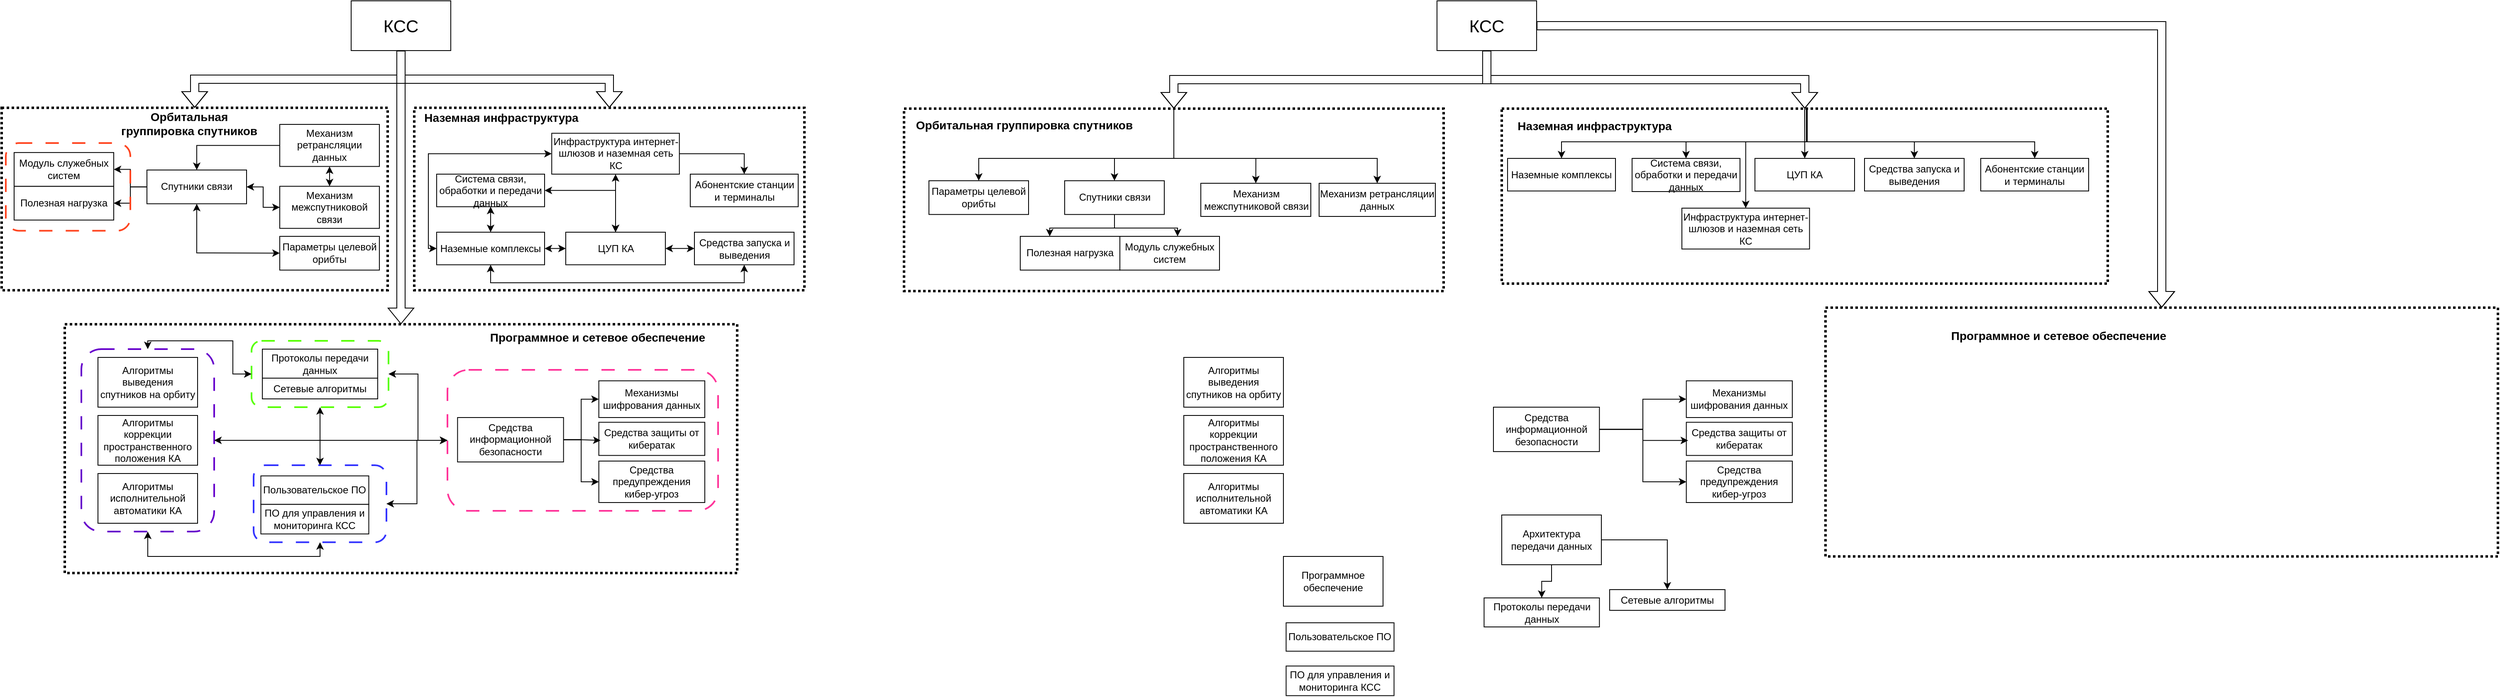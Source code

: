 <mxfile version="24.7.14">
  <diagram name="Страница — 1" id="jk7Gp_ShFf1EGiZC76RD">
    <mxGraphModel dx="2514" dy="889" grid="1" gridSize="10" guides="1" tooltips="1" connect="1" arrows="1" fold="1" page="1" pageScale="1" pageWidth="827" pageHeight="1169" math="0" shadow="0">
      <root>
        <mxCell id="0" />
        <mxCell id="1" parent="0" />
        <mxCell id="Gya7H7WJJC5GkP-YN24k-32" value="" style="group;strokeWidth=4;" parent="1" vertex="1" connectable="0">
          <mxGeometry x="430" y="209" width="470" height="220" as="geometry" />
        </mxCell>
        <mxCell id="Gya7H7WJJC5GkP-YN24k-15" value="" style="rounded=0;whiteSpace=wrap;html=1;fillColor=none;dashed=1;dashPattern=1 1;strokeWidth=3;" parent="Gya7H7WJJC5GkP-YN24k-32" vertex="1">
          <mxGeometry width="470" height="220" as="geometry" />
        </mxCell>
        <mxCell id="Gya7H7WJJC5GkP-YN24k-16" value="&lt;b&gt;&lt;font style=&quot;font-size: 14px;&quot;&gt;Наземная инфраструктура&lt;/font&gt;&lt;/b&gt;" style="rounded=0;whiteSpace=wrap;html=1;fillColor=none;strokeColor=none;" parent="Gya7H7WJJC5GkP-YN24k-32" vertex="1">
          <mxGeometry x="10" width="190" height="23.57" as="geometry" />
        </mxCell>
        <mxCell id="Gya7H7WJJC5GkP-YN24k-17" value="ЦУП КА" style="rounded=0;whiteSpace=wrap;html=1;" parent="Gya7H7WJJC5GkP-YN24k-32" vertex="1">
          <mxGeometry x="182.5" y="150.001" width="120" height="39.286" as="geometry" />
        </mxCell>
        <mxCell id="Gya7H7WJJC5GkP-YN24k-18" value="Наземные комплексы" style="rounded=0;whiteSpace=wrap;html=1;" parent="Gya7H7WJJC5GkP-YN24k-32" vertex="1">
          <mxGeometry x="27" y="150" width="130" height="39.29" as="geometry" />
        </mxCell>
        <mxCell id="Gya7H7WJJC5GkP-YN24k-149" style="edgeStyle=orthogonalEdgeStyle;rounded=0;orthogonalLoop=1;jettySize=auto;html=1;exitX=1;exitY=0.5;exitDx=0;exitDy=0;entryX=0.5;entryY=0;entryDx=0;entryDy=0;" parent="Gya7H7WJJC5GkP-YN24k-32" source="Gya7H7WJJC5GkP-YN24k-19" target="Gya7H7WJJC5GkP-YN24k-23" edge="1">
          <mxGeometry relative="1" as="geometry" />
        </mxCell>
        <mxCell id="Gya7H7WJJC5GkP-YN24k-19" value="Инфраструктура интернет-шлюзов и наземная сеть КС" style="rounded=0;whiteSpace=wrap;html=1;" parent="Gya7H7WJJC5GkP-YN24k-32" vertex="1">
          <mxGeometry x="165.63" y="30.71" width="153.75" height="49.29" as="geometry" />
        </mxCell>
        <mxCell id="Gya7H7WJJC5GkP-YN24k-23" value="Абонентские станции и терминалы" style="rounded=0;whiteSpace=wrap;html=1;" parent="Gya7H7WJJC5GkP-YN24k-32" vertex="1">
          <mxGeometry x="332.5" y="79.999" width="130" height="39.286" as="geometry" />
        </mxCell>
        <mxCell id="Gya7H7WJJC5GkP-YN24k-46" value="Средства запуска и выведения" style="rounded=0;whiteSpace=wrap;html=1;" parent="Gya7H7WJJC5GkP-YN24k-32" vertex="1">
          <mxGeometry x="337.5" y="150.001" width="120" height="39.286" as="geometry" />
        </mxCell>
        <mxCell id="Gya7H7WJJC5GkP-YN24k-71" value="" style="endArrow=classic;startArrow=classic;html=1;rounded=0;entryX=0.5;entryY=0;entryDx=0;entryDy=0;exitX=0.5;exitY=1;exitDx=0;exitDy=0;" parent="Gya7H7WJJC5GkP-YN24k-32" source="Gya7H7WJJC5GkP-YN24k-19" target="Gya7H7WJJC5GkP-YN24k-17" edge="1">
          <mxGeometry width="50" height="50" relative="1" as="geometry">
            <mxPoint x="-280" y="335" as="sourcePoint" />
            <mxPoint x="-230" y="285" as="targetPoint" />
          </mxGeometry>
        </mxCell>
        <mxCell id="Gya7H7WJJC5GkP-YN24k-72" value="" style="endArrow=classic;startArrow=classic;html=1;rounded=0;entryX=1;entryY=0.5;entryDx=0;entryDy=0;exitX=0;exitY=0.5;exitDx=0;exitDy=0;" parent="Gya7H7WJJC5GkP-YN24k-32" source="Gya7H7WJJC5GkP-YN24k-17" target="Gya7H7WJJC5GkP-YN24k-18" edge="1">
          <mxGeometry width="50" height="50" relative="1" as="geometry">
            <mxPoint x="150" y="185" as="sourcePoint" />
            <mxPoint x="200" y="135" as="targetPoint" />
          </mxGeometry>
        </mxCell>
        <mxCell id="Gya7H7WJJC5GkP-YN24k-73" value="" style="endArrow=classic;startArrow=classic;html=1;rounded=0;entryX=0;entryY=0.5;entryDx=0;entryDy=0;exitX=1;exitY=0.5;exitDx=0;exitDy=0;" parent="Gya7H7WJJC5GkP-YN24k-32" source="Gya7H7WJJC5GkP-YN24k-17" target="Gya7H7WJJC5GkP-YN24k-46" edge="1">
          <mxGeometry width="50" height="50" relative="1" as="geometry">
            <mxPoint x="280" y="175" as="sourcePoint" />
            <mxPoint x="330" y="125" as="targetPoint" />
          </mxGeometry>
        </mxCell>
        <mxCell id="Gya7H7WJJC5GkP-YN24k-135" value="Система связи, обработки и передачи данных" style="rounded=0;whiteSpace=wrap;html=1;" parent="Gya7H7WJJC5GkP-YN24k-32" vertex="1">
          <mxGeometry x="27" y="80" width="130" height="39.28" as="geometry" />
        </mxCell>
        <mxCell id="Gya7H7WJJC5GkP-YN24k-137" value="" style="endArrow=classic;startArrow=classic;html=1;rounded=0;exitX=1;exitY=0.5;exitDx=0;exitDy=0;entryX=0.5;entryY=0;entryDx=0;entryDy=0;edgeStyle=orthogonalEdgeStyle;" parent="Gya7H7WJJC5GkP-YN24k-32" source="Gya7H7WJJC5GkP-YN24k-135" target="Gya7H7WJJC5GkP-YN24k-17" edge="1">
          <mxGeometry width="50" height="50" relative="1" as="geometry">
            <mxPoint x="190" y="135" as="sourcePoint" />
            <mxPoint x="240" y="85" as="targetPoint" />
          </mxGeometry>
        </mxCell>
        <mxCell id="Gya7H7WJJC5GkP-YN24k-138" value="" style="endArrow=classic;startArrow=classic;html=1;rounded=0;entryX=0.5;entryY=1;entryDx=0;entryDy=0;exitX=0.5;exitY=0;exitDx=0;exitDy=0;" parent="Gya7H7WJJC5GkP-YN24k-32" source="Gya7H7WJJC5GkP-YN24k-18" target="Gya7H7WJJC5GkP-YN24k-135" edge="1">
          <mxGeometry width="50" height="50" relative="1" as="geometry">
            <mxPoint x="60" y="165" as="sourcePoint" />
            <mxPoint x="110" y="115" as="targetPoint" />
          </mxGeometry>
        </mxCell>
        <mxCell id="bvQPDH8N0JkaW80LearX-1" value="" style="endArrow=classic;startArrow=classic;html=1;rounded=0;entryX=0;entryY=0.5;entryDx=0;entryDy=0;exitX=0;exitY=0.5;exitDx=0;exitDy=0;edgeStyle=orthogonalEdgeStyle;" parent="Gya7H7WJJC5GkP-YN24k-32" source="Gya7H7WJJC5GkP-YN24k-18" target="Gya7H7WJJC5GkP-YN24k-19" edge="1">
          <mxGeometry width="50" height="50" relative="1" as="geometry">
            <mxPoint x="120" y="101" as="sourcePoint" />
            <mxPoint x="170" y="51" as="targetPoint" />
          </mxGeometry>
        </mxCell>
        <mxCell id="bvQPDH8N0JkaW80LearX-2" value="" style="endArrow=classic;startArrow=classic;html=1;rounded=0;entryX=0.5;entryY=1;entryDx=0;entryDy=0;exitX=0.5;exitY=1;exitDx=0;exitDy=0;edgeStyle=orthogonalEdgeStyle;" parent="Gya7H7WJJC5GkP-YN24k-32" source="Gya7H7WJJC5GkP-YN24k-18" target="Gya7H7WJJC5GkP-YN24k-46" edge="1">
          <mxGeometry width="50" height="50" relative="1" as="geometry">
            <mxPoint x="260" y="191" as="sourcePoint" />
            <mxPoint x="310" y="141" as="targetPoint" />
            <Array as="points">
              <mxPoint x="92" y="211" />
              <mxPoint x="398" y="211" />
            </Array>
          </mxGeometry>
        </mxCell>
        <mxCell id="Gya7H7WJJC5GkP-YN24k-130" value="" style="group" parent="1" vertex="1" connectable="0">
          <mxGeometry x="9" y="470" width="810" height="300" as="geometry" />
        </mxCell>
        <mxCell id="Gya7H7WJJC5GkP-YN24k-67" value="" style="group" parent="Gya7H7WJJC5GkP-YN24k-130" vertex="1" connectable="0">
          <mxGeometry width="810" height="300" as="geometry" />
        </mxCell>
        <mxCell id="Gya7H7WJJC5GkP-YN24k-34" value="" style="rounded=0;whiteSpace=wrap;html=1;fillColor=none;dashed=1;dashPattern=1 1;strokeWidth=3;" parent="Gya7H7WJJC5GkP-YN24k-67" vertex="1">
          <mxGeometry width="810" height="300" as="geometry" />
        </mxCell>
        <mxCell id="Gya7H7WJJC5GkP-YN24k-35" value="&lt;b&gt;&lt;font style=&quot;font-size: 14px;&quot;&gt;Программное и сетевое обеспечение&lt;/font&gt;&lt;/b&gt;" style="rounded=0;whiteSpace=wrap;html=1;fillColor=none;strokeColor=none;" parent="Gya7H7WJJC5GkP-YN24k-67" vertex="1">
          <mxGeometry x="511.002" y="0.004" width="261.588" height="32.143" as="geometry" />
        </mxCell>
        <mxCell id="Gya7H7WJJC5GkP-YN24k-80" value="" style="group" parent="Gya7H7WJJC5GkP-YN24k-130" vertex="1" connectable="0">
          <mxGeometry x="20" y="30" width="160" height="220" as="geometry" />
        </mxCell>
        <mxCell id="Gya7H7WJJC5GkP-YN24k-78" value="" style="rounded=1;whiteSpace=wrap;html=1;fillColor=none;strokeColor=#6600CC;strokeWidth=2;dashed=1;dashPattern=8 8;" parent="Gya7H7WJJC5GkP-YN24k-80" vertex="1">
          <mxGeometry width="160" height="220" as="geometry" />
        </mxCell>
        <mxCell id="Gya7H7WJJC5GkP-YN24k-76" value="Алгоритмы выведения спутников на орбиту" style="rounded=0;whiteSpace=wrap;html=1;" parent="Gya7H7WJJC5GkP-YN24k-80" vertex="1">
          <mxGeometry x="20" y="10" width="120" height="60" as="geometry" />
        </mxCell>
        <mxCell id="Gya7H7WJJC5GkP-YN24k-77" value="Алгоритмы коррекции пространственного положения КА" style="rounded=0;whiteSpace=wrap;html=1;" parent="Gya7H7WJJC5GkP-YN24k-80" vertex="1">
          <mxGeometry x="20" y="80" width="120" height="60" as="geometry" />
        </mxCell>
        <mxCell id="Gya7H7WJJC5GkP-YN24k-79" value="Алгоритмы исполнительной автоматики КА" style="rounded=0;whiteSpace=wrap;html=1;" parent="Gya7H7WJJC5GkP-YN24k-80" vertex="1">
          <mxGeometry x="20" y="150" width="120" height="60" as="geometry" />
        </mxCell>
        <mxCell id="Gya7H7WJJC5GkP-YN24k-57" value="" style="group" parent="Gya7H7WJJC5GkP-YN24k-130" vertex="1" connectable="0">
          <mxGeometry x="225" y="170" width="162.5" height="92.86" as="geometry" />
        </mxCell>
        <mxCell id="Gya7H7WJJC5GkP-YN24k-54" value="" style="rounded=1;whiteSpace=wrap;html=1;dashed=1;strokeColor=#3333FF;fillColor=none;dashPattern=8 8;strokeWidth=2;" parent="Gya7H7WJJC5GkP-YN24k-57" vertex="1">
          <mxGeometry x="2.5" width="160" height="92.86" as="geometry" />
        </mxCell>
        <mxCell id="Gya7H7WJJC5GkP-YN24k-40" value="ПО для управления и мониторинга КСС" style="rounded=0;whiteSpace=wrap;html=1;" parent="Gya7H7WJJC5GkP-YN24k-57" vertex="1">
          <mxGeometry x="11.25" y="47.15" width="130" height="35.71" as="geometry" />
        </mxCell>
        <mxCell id="Gya7H7WJJC5GkP-YN24k-39" value="Пользовательское ПО" style="rounded=0;whiteSpace=wrap;html=1;" parent="Gya7H7WJJC5GkP-YN24k-57" vertex="1">
          <mxGeometry x="11.25" y="12.86" width="130" height="34.28" as="geometry" />
        </mxCell>
        <mxCell id="Gya7H7WJJC5GkP-YN24k-66" value="" style="endArrow=classic;startArrow=classic;html=1;rounded=0;exitX=0.5;exitY=0;exitDx=0;exitDy=0;entryX=0.5;entryY=1;entryDx=0;entryDy=0;" parent="Gya7H7WJJC5GkP-YN24k-130" source="Gya7H7WJJC5GkP-YN24k-54" target="Gya7H7WJJC5GkP-YN24k-52" edge="1">
          <mxGeometry width="50" height="50" relative="1" as="geometry">
            <mxPoint x="500" y="110" as="sourcePoint" />
            <mxPoint x="320" y="120" as="targetPoint" />
          </mxGeometry>
        </mxCell>
        <mxCell id="Gya7H7WJJC5GkP-YN24k-124" style="edgeStyle=orthogonalEdgeStyle;rounded=0;orthogonalLoop=1;jettySize=auto;html=1;entryX=0;entryY=0.5;entryDx=0;entryDy=0;startArrow=classic;startFill=1;" parent="Gya7H7WJJC5GkP-YN24k-130" source="Gya7H7WJJC5GkP-YN24k-52" target="Gya7H7WJJC5GkP-YN24k-63" edge="1">
          <mxGeometry relative="1" as="geometry" />
        </mxCell>
        <mxCell id="Gya7H7WJJC5GkP-YN24k-52" value="" style="rounded=1;whiteSpace=wrap;html=1;fillColor=none;strokeColor=#58FF05;strokeWidth=2;dashed=1;dashPattern=8 8;" parent="Gya7H7WJJC5GkP-YN24k-130" vertex="1">
          <mxGeometry x="225" y="20" width="165" height="80" as="geometry" />
        </mxCell>
        <mxCell id="Gya7H7WJJC5GkP-YN24k-36" value="Протоколы передачи данных" style="rounded=0;whiteSpace=wrap;html=1;" parent="Gya7H7WJJC5GkP-YN24k-130" vertex="1">
          <mxGeometry x="238.026" y="30" width="138.947" height="35" as="geometry" />
        </mxCell>
        <mxCell id="Gya7H7WJJC5GkP-YN24k-37" value="Сетевые алгоритмы" style="rounded=0;whiteSpace=wrap;html=1;" parent="Gya7H7WJJC5GkP-YN24k-130" vertex="1">
          <mxGeometry x="238.026" y="65" width="138.947" height="25" as="geometry" />
        </mxCell>
        <mxCell id="Gya7H7WJJC5GkP-YN24k-122" value="" style="group" parent="Gya7H7WJJC5GkP-YN24k-130" vertex="1" connectable="0">
          <mxGeometry x="461" y="55" width="326" height="170" as="geometry" />
        </mxCell>
        <mxCell id="Gya7H7WJJC5GkP-YN24k-63" value="" style="rounded=1;whiteSpace=wrap;html=1;gradientColor=none;fillColor=none;strokeWidth=2;dashed=1;strokeColor=#FF3399;dashPattern=8 8;" parent="Gya7H7WJJC5GkP-YN24k-122" vertex="1">
          <mxGeometry width="326" height="170" as="geometry" />
        </mxCell>
        <mxCell id="Gya7H7WJJC5GkP-YN24k-41" value="Механизмы шифрования данных" style="whiteSpace=wrap;html=1;rounded=0;" parent="Gya7H7WJJC5GkP-YN24k-122" vertex="1">
          <mxGeometry x="182.342" y="13.22" width="127.66" height="44.28" as="geometry" />
        </mxCell>
        <mxCell id="Gya7H7WJJC5GkP-YN24k-44" value="Средства защиты от кибератак" style="whiteSpace=wrap;html=1;rounded=0;container=0;" parent="Gya7H7WJJC5GkP-YN24k-122" vertex="1">
          <mxGeometry x="182.342" y="63.22" width="127.66" height="40" as="geometry" />
        </mxCell>
        <mxCell id="Gya7H7WJJC5GkP-YN24k-120" style="edgeStyle=orthogonalEdgeStyle;rounded=0;orthogonalLoop=1;jettySize=auto;html=1;entryX=0;entryY=0.5;entryDx=0;entryDy=0;" parent="Gya7H7WJJC5GkP-YN24k-122" source="Gya7H7WJJC5GkP-YN24k-38" target="Gya7H7WJJC5GkP-YN24k-116" edge="1">
          <mxGeometry relative="1" as="geometry" />
        </mxCell>
        <mxCell id="Gya7H7WJJC5GkP-YN24k-121" style="edgeStyle=orthogonalEdgeStyle;rounded=0;orthogonalLoop=1;jettySize=auto;html=1;entryX=0;entryY=0.5;entryDx=0;entryDy=0;" parent="Gya7H7WJJC5GkP-YN24k-122" source="Gya7H7WJJC5GkP-YN24k-38" target="Gya7H7WJJC5GkP-YN24k-41" edge="1">
          <mxGeometry relative="1" as="geometry" />
        </mxCell>
        <mxCell id="Gya7H7WJJC5GkP-YN24k-38" value="Средства информационной безопасности" style="rounded=0;whiteSpace=wrap;html=1;" parent="Gya7H7WJJC5GkP-YN24k-122" vertex="1">
          <mxGeometry x="12.169" y="57.497" width="127.66" height="53.571" as="geometry" />
        </mxCell>
        <mxCell id="Gya7H7WJJC5GkP-YN24k-116" value="Средства предупреждения кибер-угроз" style="whiteSpace=wrap;html=1;rounded=0;" parent="Gya7H7WJJC5GkP-YN24k-122" vertex="1">
          <mxGeometry x="182.342" y="110" width="127.66" height="50" as="geometry" />
        </mxCell>
        <mxCell id="Gya7H7WJJC5GkP-YN24k-119" style="edgeStyle=orthogonalEdgeStyle;rounded=0;orthogonalLoop=1;jettySize=auto;html=1;entryX=0.017;entryY=0.548;entryDx=0;entryDy=0;entryPerimeter=0;" parent="Gya7H7WJJC5GkP-YN24k-122" source="Gya7H7WJJC5GkP-YN24k-38" target="Gya7H7WJJC5GkP-YN24k-44" edge="1">
          <mxGeometry relative="1" as="geometry" />
        </mxCell>
        <mxCell id="Gya7H7WJJC5GkP-YN24k-126" style="edgeStyle=orthogonalEdgeStyle;rounded=0;orthogonalLoop=1;jettySize=auto;html=1;entryX=0;entryY=0.5;entryDx=0;entryDy=0;startArrow=classic;startFill=1;" parent="Gya7H7WJJC5GkP-YN24k-130" source="Gya7H7WJJC5GkP-YN24k-54" target="Gya7H7WJJC5GkP-YN24k-63" edge="1">
          <mxGeometry relative="1" as="geometry" />
        </mxCell>
        <mxCell id="Gya7H7WJJC5GkP-YN24k-127" value="" style="endArrow=classic;startArrow=classic;html=1;rounded=0;entryX=0;entryY=0.5;entryDx=0;entryDy=0;exitX=0.5;exitY=0;exitDx=0;exitDy=0;edgeStyle=orthogonalEdgeStyle;" parent="Gya7H7WJJC5GkP-YN24k-130" source="Gya7H7WJJC5GkP-YN24k-78" target="Gya7H7WJJC5GkP-YN24k-52" edge="1">
          <mxGeometry width="50" height="50" relative="1" as="geometry">
            <mxPoint x="150" as="sourcePoint" />
            <mxPoint x="200" y="-50" as="targetPoint" />
          </mxGeometry>
        </mxCell>
        <mxCell id="Gya7H7WJJC5GkP-YN24k-128" value="" style="endArrow=classic;startArrow=classic;html=1;rounded=0;entryX=0.5;entryY=1;entryDx=0;entryDy=0;exitX=0.5;exitY=1;exitDx=0;exitDy=0;edgeStyle=orthogonalEdgeStyle;" parent="Gya7H7WJJC5GkP-YN24k-130" source="Gya7H7WJJC5GkP-YN24k-78" target="Gya7H7WJJC5GkP-YN24k-54" edge="1">
          <mxGeometry width="50" height="50" relative="1" as="geometry">
            <mxPoint x="270" y="310" as="sourcePoint" />
            <mxPoint x="320" y="260" as="targetPoint" />
            <Array as="points">
              <mxPoint x="100" y="280" />
              <mxPoint x="307" y="280" />
            </Array>
          </mxGeometry>
        </mxCell>
        <mxCell id="Gya7H7WJJC5GkP-YN24k-129" value="" style="endArrow=classic;startArrow=classic;html=1;rounded=0;exitX=1;exitY=0.5;exitDx=0;exitDy=0;entryX=0;entryY=0.5;entryDx=0;entryDy=0;" parent="Gya7H7WJJC5GkP-YN24k-130" source="Gya7H7WJJC5GkP-YN24k-78" target="Gya7H7WJJC5GkP-YN24k-63" edge="1">
          <mxGeometry width="50" height="50" relative="1" as="geometry">
            <mxPoint x="20" y="450" as="sourcePoint" />
            <mxPoint x="70" y="400" as="targetPoint" />
          </mxGeometry>
        </mxCell>
        <mxCell id="Gya7H7WJJC5GkP-YN24k-143" value="" style="group;strokeWidth=4;" parent="1" vertex="1" connectable="0">
          <mxGeometry x="-67" y="209" width="465" height="220" as="geometry" />
        </mxCell>
        <mxCell id="Gya7H7WJJC5GkP-YN24k-4" value="Полезная нагрузка" style="rounded=0;whiteSpace=wrap;html=1;" parent="Gya7H7WJJC5GkP-YN24k-143" vertex="1">
          <mxGeometry x="15" y="94.646" width="120" height="40.714" as="geometry" />
        </mxCell>
        <mxCell id="Gya7H7WJJC5GkP-YN24k-6" value="Модуль служебных систем" style="rounded=0;whiteSpace=wrap;html=1;" parent="Gya7H7WJJC5GkP-YN24k-143" vertex="1">
          <mxGeometry x="15" y="53.931" width="120" height="40.714" as="geometry" />
        </mxCell>
        <mxCell id="Gya7H7WJJC5GkP-YN24k-13" value="" style="endArrow=classic;startArrow=classic;html=1;rounded=0;entryX=0.5;entryY=1;entryDx=0;entryDy=0;" parent="Gya7H7WJJC5GkP-YN24k-143" source="Gya7H7WJJC5GkP-YN24k-2" target="Gya7H7WJJC5GkP-YN24k-3" edge="1">
          <mxGeometry width="50" height="50" relative="1" as="geometry">
            <mxPoint x="195" y="142.143" as="sourcePoint" />
            <mxPoint x="245" y="108.214" as="targetPoint" />
            <Array as="points">
              <mxPoint x="235" y="175" />
            </Array>
          </mxGeometry>
        </mxCell>
        <mxCell id="Gya7H7WJJC5GkP-YN24k-5" value="" style="edgeStyle=orthogonalEdgeStyle;rounded=0;orthogonalLoop=1;jettySize=auto;html=1;" parent="Gya7H7WJJC5GkP-YN24k-143" source="Gya7H7WJJC5GkP-YN24k-3" target="Gya7H7WJJC5GkP-YN24k-4" edge="1">
          <mxGeometry relative="1" as="geometry" />
        </mxCell>
        <mxCell id="Gya7H7WJJC5GkP-YN24k-7" value="" style="edgeStyle=orthogonalEdgeStyle;rounded=0;orthogonalLoop=1;jettySize=auto;html=1;entryX=1;entryY=0.5;entryDx=0;entryDy=0;" parent="Gya7H7WJJC5GkP-YN24k-143" source="Gya7H7WJJC5GkP-YN24k-3" target="Gya7H7WJJC5GkP-YN24k-6" edge="1">
          <mxGeometry relative="1" as="geometry" />
        </mxCell>
        <mxCell id="Gya7H7WJJC5GkP-YN24k-14" value="" style="endArrow=classic;startArrow=classic;html=1;rounded=0;entryX=0;entryY=0.5;entryDx=0;entryDy=0;exitX=1;exitY=0.5;exitDx=0;exitDy=0;edgeStyle=orthogonalEdgeStyle;" parent="Gya7H7WJJC5GkP-YN24k-143" source="Gya7H7WJJC5GkP-YN24k-3" target="Gya7H7WJJC5GkP-YN24k-8" edge="1">
          <mxGeometry width="50" height="50" relative="1" as="geometry">
            <mxPoint x="245" y="135.357" as="sourcePoint" />
            <mxPoint x="245" y="108.214" as="targetPoint" />
          </mxGeometry>
        </mxCell>
        <mxCell id="Gya7H7WJJC5GkP-YN24k-2" value="Параметры целевой орибты" style="rounded=0;whiteSpace=wrap;html=1;" parent="Gya7H7WJJC5GkP-YN24k-143" vertex="1">
          <mxGeometry x="335" y="155.001" width="120" height="40.714" as="geometry" />
        </mxCell>
        <mxCell id="Gya7H7WJJC5GkP-YN24k-133" style="edgeStyle=orthogonalEdgeStyle;rounded=0;orthogonalLoop=1;jettySize=auto;html=1;exitX=0.5;exitY=0;exitDx=0;exitDy=0;startArrow=classic;startFill=1;" parent="Gya7H7WJJC5GkP-YN24k-143" source="Gya7H7WJJC5GkP-YN24k-8" target="Gya7H7WJJC5GkP-YN24k-132" edge="1">
          <mxGeometry relative="1" as="geometry" />
        </mxCell>
        <mxCell id="Gya7H7WJJC5GkP-YN24k-8" value="Механизм межспутниковой связи" style="rounded=0;whiteSpace=wrap;html=1;" parent="Gya7H7WJJC5GkP-YN24k-143" vertex="1">
          <mxGeometry x="335" y="94.65" width="120" height="50.72" as="geometry" />
        </mxCell>
        <mxCell id="Gya7H7WJJC5GkP-YN24k-3" value="Спутники связи" style="rounded=0;whiteSpace=wrap;html=1;" parent="Gya7H7WJJC5GkP-YN24k-143" vertex="1">
          <mxGeometry x="175" y="75.004" width="120" height="40.714" as="geometry" />
        </mxCell>
        <mxCell id="Gya7H7WJJC5GkP-YN24k-134" style="edgeStyle=orthogonalEdgeStyle;rounded=0;orthogonalLoop=1;jettySize=auto;html=1;exitX=0;exitY=0.5;exitDx=0;exitDy=0;" parent="Gya7H7WJJC5GkP-YN24k-143" source="Gya7H7WJJC5GkP-YN24k-132" target="Gya7H7WJJC5GkP-YN24k-3" edge="1">
          <mxGeometry relative="1" as="geometry" />
        </mxCell>
        <mxCell id="Gya7H7WJJC5GkP-YN24k-132" value="Механизм ретрансляции данных" style="rounded=0;whiteSpace=wrap;html=1;" parent="Gya7H7WJJC5GkP-YN24k-143" vertex="1">
          <mxGeometry x="335" y="20" width="120" height="50.72" as="geometry" />
        </mxCell>
        <mxCell id="Gya7H7WJJC5GkP-YN24k-1" value="" style="rounded=0;whiteSpace=wrap;html=1;fillColor=none;dashed=1;dashPattern=1 1;strokeWidth=3;" parent="Gya7H7WJJC5GkP-YN24k-143" vertex="1">
          <mxGeometry width="465" height="220" as="geometry" />
        </mxCell>
        <mxCell id="Gya7H7WJJC5GkP-YN24k-49" value="" style="rounded=1;whiteSpace=wrap;html=1;fillColor=none;strokeColor=#FF441F;strokeWidth=2;dashed=1;dashPattern=8 8;" parent="Gya7H7WJJC5GkP-YN24k-143" vertex="1">
          <mxGeometry x="5" y="42.51" width="150" height="105.71" as="geometry" />
        </mxCell>
        <mxCell id="Gya7H7WJJC5GkP-YN24k-10" value="&lt;b&gt;&lt;font style=&quot;font-size: 14px;&quot;&gt;Орбитальная группировка спутников&lt;/font&gt;&lt;/b&gt;" style="rounded=0;whiteSpace=wrap;html=1;fillColor=none;strokeColor=none;" parent="Gya7H7WJJC5GkP-YN24k-143" vertex="1">
          <mxGeometry x="141" y="9.0" width="170" height="20.357" as="geometry" />
        </mxCell>
        <mxCell id="Gya7H7WJJC5GkP-YN24k-146" style="edgeStyle=orthogonalEdgeStyle;rounded=0;orthogonalLoop=1;jettySize=auto;html=1;startArrow=none;startFill=0;shape=flexArrow;" parent="1" source="Gya7H7WJJC5GkP-YN24k-144" target="Gya7H7WJJC5GkP-YN24k-34" edge="1">
          <mxGeometry relative="1" as="geometry" />
        </mxCell>
        <mxCell id="Gya7H7WJJC5GkP-YN24k-147" style="edgeStyle=orthogonalEdgeStyle;rounded=0;orthogonalLoop=1;jettySize=auto;html=1;exitX=0.5;exitY=1;exitDx=0;exitDy=0;entryX=0.5;entryY=0;entryDx=0;entryDy=0;shape=flexArrow;" parent="1" source="Gya7H7WJJC5GkP-YN24k-144" target="Gya7H7WJJC5GkP-YN24k-1" edge="1">
          <mxGeometry relative="1" as="geometry" />
        </mxCell>
        <mxCell id="Gya7H7WJJC5GkP-YN24k-148" style="edgeStyle=orthogonalEdgeStyle;rounded=0;orthogonalLoop=1;jettySize=auto;html=1;exitX=0.5;exitY=1;exitDx=0;exitDy=0;entryX=0.5;entryY=0;entryDx=0;entryDy=0;shape=flexArrow;" parent="1" source="Gya7H7WJJC5GkP-YN24k-144" target="Gya7H7WJJC5GkP-YN24k-15" edge="1">
          <mxGeometry relative="1" as="geometry" />
        </mxCell>
        <mxCell id="Gya7H7WJJC5GkP-YN24k-144" value="&lt;font style=&quot;font-size: 21px;&quot;&gt;КСС&lt;/font&gt;" style="rounded=0;whiteSpace=wrap;html=1;" parent="1" vertex="1">
          <mxGeometry x="354" y="80" width="120" height="60" as="geometry" />
        </mxCell>
        <mxCell id="mWvDDhN56M6IgN8WE3Ld-66" style="edgeStyle=orthogonalEdgeStyle;rounded=0;orthogonalLoop=1;jettySize=auto;html=1;startArrow=none;startFill=0;shape=flexArrow;" edge="1" parent="1" source="mWvDDhN56M6IgN8WE3Ld-69" target="mWvDDhN56M6IgN8WE3Ld-21">
          <mxGeometry relative="1" as="geometry" />
        </mxCell>
        <mxCell id="mWvDDhN56M6IgN8WE3Ld-67" style="edgeStyle=orthogonalEdgeStyle;rounded=0;orthogonalLoop=1;jettySize=auto;html=1;exitX=0.5;exitY=1;exitDx=0;exitDy=0;shape=flexArrow;" edge="1" parent="1" source="mWvDDhN56M6IgN8WE3Ld-69" target="mWvDDhN56M6IgN8WE3Ld-63">
          <mxGeometry relative="1" as="geometry" />
        </mxCell>
        <mxCell id="mWvDDhN56M6IgN8WE3Ld-68" style="edgeStyle=orthogonalEdgeStyle;rounded=0;orthogonalLoop=1;jettySize=auto;html=1;exitX=0.5;exitY=1;exitDx=0;exitDy=0;shape=flexArrow;" edge="1" parent="1" source="mWvDDhN56M6IgN8WE3Ld-69" target="mWvDDhN56M6IgN8WE3Ld-3">
          <mxGeometry relative="1" as="geometry" />
        </mxCell>
        <mxCell id="mWvDDhN56M6IgN8WE3Ld-69" value="&lt;font style=&quot;font-size: 21px;&quot;&gt;КСС&lt;/font&gt;" style="rounded=0;whiteSpace=wrap;html=1;" vertex="1" parent="1">
          <mxGeometry x="1662" y="80" width="120" height="60" as="geometry" />
        </mxCell>
        <mxCell id="mWvDDhN56M6IgN8WE3Ld-86" value="" style="group" vertex="1" connectable="0" parent="1">
          <mxGeometry x="1020" y="210" width="650" height="220" as="geometry" />
        </mxCell>
        <mxCell id="mWvDDhN56M6IgN8WE3Ld-82" style="edgeStyle=orthogonalEdgeStyle;rounded=0;orthogonalLoop=1;jettySize=auto;html=1;exitX=0.5;exitY=0;exitDx=0;exitDy=0;" edge="1" parent="mWvDDhN56M6IgN8WE3Ld-86" source="mWvDDhN56M6IgN8WE3Ld-63" target="mWvDDhN56M6IgN8WE3Ld-57">
          <mxGeometry relative="1" as="geometry">
            <Array as="points">
              <mxPoint x="325" y="60" />
              <mxPoint x="90" y="60" />
            </Array>
          </mxGeometry>
        </mxCell>
        <mxCell id="mWvDDhN56M6IgN8WE3Ld-83" style="edgeStyle=orthogonalEdgeStyle;rounded=0;orthogonalLoop=1;jettySize=auto;html=1;exitX=0.5;exitY=0;exitDx=0;exitDy=0;entryX=0.5;entryY=0;entryDx=0;entryDy=0;" edge="1" parent="mWvDDhN56M6IgN8WE3Ld-86" source="mWvDDhN56M6IgN8WE3Ld-63" target="mWvDDhN56M6IgN8WE3Ld-60">
          <mxGeometry relative="1" as="geometry">
            <Array as="points">
              <mxPoint x="325" y="60" />
              <mxPoint x="254" y="60" />
            </Array>
          </mxGeometry>
        </mxCell>
        <mxCell id="mWvDDhN56M6IgN8WE3Ld-84" style="edgeStyle=orthogonalEdgeStyle;rounded=0;orthogonalLoop=1;jettySize=auto;html=1;exitX=0.5;exitY=0;exitDx=0;exitDy=0;entryX=0.5;entryY=0;entryDx=0;entryDy=0;" edge="1" parent="mWvDDhN56M6IgN8WE3Ld-86" source="mWvDDhN56M6IgN8WE3Ld-63" target="mWvDDhN56M6IgN8WE3Ld-59">
          <mxGeometry relative="1" as="geometry">
            <Array as="points">
              <mxPoint x="325" y="60" />
              <mxPoint x="424" y="60" />
            </Array>
          </mxGeometry>
        </mxCell>
        <mxCell id="mWvDDhN56M6IgN8WE3Ld-85" style="edgeStyle=orthogonalEdgeStyle;rounded=0;orthogonalLoop=1;jettySize=auto;html=1;exitX=0.5;exitY=0;exitDx=0;exitDy=0;" edge="1" parent="mWvDDhN56M6IgN8WE3Ld-86" source="mWvDDhN56M6IgN8WE3Ld-63" target="mWvDDhN56M6IgN8WE3Ld-62">
          <mxGeometry relative="1" as="geometry">
            <Array as="points">
              <mxPoint x="325" y="60" />
              <mxPoint x="570" y="60" />
            </Array>
          </mxGeometry>
        </mxCell>
        <mxCell id="mWvDDhN56M6IgN8WE3Ld-63" value="" style="rounded=0;whiteSpace=wrap;html=1;fillColor=none;dashed=1;dashPattern=1 1;strokeWidth=3;" vertex="1" parent="mWvDDhN56M6IgN8WE3Ld-86">
          <mxGeometry width="650" height="220" as="geometry" />
        </mxCell>
        <mxCell id="mWvDDhN56M6IgN8WE3Ld-57" value="Параметры целевой орибты" style="rounded=0;whiteSpace=wrap;html=1;" vertex="1" parent="mWvDDhN56M6IgN8WE3Ld-86">
          <mxGeometry x="30" y="86.931" width="120" height="40.714" as="geometry" />
        </mxCell>
        <mxCell id="mWvDDhN56M6IgN8WE3Ld-59" value="Механизм межспутниковой связи" style="rounded=0;whiteSpace=wrap;html=1;" vertex="1" parent="mWvDDhN56M6IgN8WE3Ld-86">
          <mxGeometry x="357.5" y="90" width="132.5" height="40" as="geometry" />
        </mxCell>
        <mxCell id="mWvDDhN56M6IgN8WE3Ld-77" style="edgeStyle=orthogonalEdgeStyle;rounded=0;orthogonalLoop=1;jettySize=auto;html=1;exitX=0.5;exitY=1;exitDx=0;exitDy=0;" edge="1" parent="mWvDDhN56M6IgN8WE3Ld-86" source="mWvDDhN56M6IgN8WE3Ld-60" target="mWvDDhN56M6IgN8WE3Ld-51">
          <mxGeometry relative="1" as="geometry">
            <Array as="points">
              <mxPoint x="253.5" y="144" />
              <mxPoint x="175.5" y="144" />
            </Array>
          </mxGeometry>
        </mxCell>
        <mxCell id="mWvDDhN56M6IgN8WE3Ld-79" style="edgeStyle=orthogonalEdgeStyle;rounded=0;orthogonalLoop=1;jettySize=auto;html=1;" edge="1" parent="mWvDDhN56M6IgN8WE3Ld-86" source="mWvDDhN56M6IgN8WE3Ld-60" target="mWvDDhN56M6IgN8WE3Ld-52">
          <mxGeometry relative="1" as="geometry">
            <Array as="points">
              <mxPoint x="253.5" y="144" />
              <mxPoint x="329.5" y="144" />
            </Array>
          </mxGeometry>
        </mxCell>
        <mxCell id="mWvDDhN56M6IgN8WE3Ld-60" value="Спутники связи" style="rounded=0;whiteSpace=wrap;html=1;" vertex="1" parent="mWvDDhN56M6IgN8WE3Ld-86">
          <mxGeometry x="193.5" y="86.934" width="120" height="40.714" as="geometry" />
        </mxCell>
        <mxCell id="mWvDDhN56M6IgN8WE3Ld-62" value="Механизм ретрансляции данных" style="rounded=0;whiteSpace=wrap;html=1;" vertex="1" parent="mWvDDhN56M6IgN8WE3Ld-86">
          <mxGeometry x="500" y="90" width="140" height="40" as="geometry" />
        </mxCell>
        <mxCell id="mWvDDhN56M6IgN8WE3Ld-65" value="&lt;b&gt;&lt;font style=&quot;font-size: 14px;&quot;&gt;Орбитальная группировка спутников&lt;/font&gt;&lt;/b&gt;" style="rounded=0;whiteSpace=wrap;html=1;fillColor=none;strokeColor=none;" vertex="1" parent="mWvDDhN56M6IgN8WE3Ld-86">
          <mxGeometry x="10" y="10" width="270" height="20.36" as="geometry" />
        </mxCell>
        <mxCell id="mWvDDhN56M6IgN8WE3Ld-51" value="Полезная нагрузка" style="rounded=0;whiteSpace=wrap;html=1;" vertex="1" parent="mWvDDhN56M6IgN8WE3Ld-86">
          <mxGeometry x="140" y="154.006" width="120" height="40.714" as="geometry" />
        </mxCell>
        <mxCell id="mWvDDhN56M6IgN8WE3Ld-52" value="Модуль служебных систем" style="rounded=0;whiteSpace=wrap;html=1;" vertex="1" parent="mWvDDhN56M6IgN8WE3Ld-86">
          <mxGeometry x="260" y="154.001" width="120" height="40.714" as="geometry" />
        </mxCell>
        <mxCell id="mWvDDhN56M6IgN8WE3Ld-103" value="" style="group" vertex="1" connectable="0" parent="1">
          <mxGeometry x="1740" y="210" width="730" height="211" as="geometry" />
        </mxCell>
        <mxCell id="mWvDDhN56M6IgN8WE3Ld-95" style="edgeStyle=orthogonalEdgeStyle;rounded=0;orthogonalLoop=1;jettySize=auto;html=1;exitX=0.5;exitY=0;exitDx=0;exitDy=0;entryX=0.5;entryY=0;entryDx=0;entryDy=0;" edge="1" parent="mWvDDhN56M6IgN8WE3Ld-103" source="mWvDDhN56M6IgN8WE3Ld-3" target="mWvDDhN56M6IgN8WE3Ld-9">
          <mxGeometry relative="1" as="geometry">
            <Array as="points">
              <mxPoint x="365" y="40" />
              <mxPoint x="642" y="40" />
            </Array>
          </mxGeometry>
        </mxCell>
        <mxCell id="mWvDDhN56M6IgN8WE3Ld-3" value="" style="rounded=0;whiteSpace=wrap;html=1;fillColor=none;dashed=1;dashPattern=1 1;strokeWidth=3;" vertex="1" parent="mWvDDhN56M6IgN8WE3Ld-103">
          <mxGeometry width="730" height="211" as="geometry" />
        </mxCell>
        <mxCell id="mWvDDhN56M6IgN8WE3Ld-4" value="&lt;b&gt;&lt;font style=&quot;font-size: 14px;&quot;&gt;Наземная инфраструктура&lt;/font&gt;&lt;/b&gt;" style="rounded=0;whiteSpace=wrap;html=1;fillColor=none;strokeColor=none;" vertex="1" parent="mWvDDhN56M6IgN8WE3Ld-103">
          <mxGeometry x="17" y="9" width="190" height="23.57" as="geometry" />
        </mxCell>
        <mxCell id="mWvDDhN56M6IgN8WE3Ld-98" style="edgeStyle=orthogonalEdgeStyle;rounded=0;orthogonalLoop=1;jettySize=auto;html=1;exitX=0.5;exitY=0;exitDx=0;exitDy=0;startArrow=classic;startFill=1;endArrow=none;endFill=0;" edge="1" parent="mWvDDhN56M6IgN8WE3Ld-103" source="mWvDDhN56M6IgN8WE3Ld-5">
          <mxGeometry relative="1" as="geometry">
            <mxPoint x="364.886" as="targetPoint" />
            <mxPoint x="364.6" y="70.011" as="sourcePoint" />
          </mxGeometry>
        </mxCell>
        <mxCell id="mWvDDhN56M6IgN8WE3Ld-5" value="ЦУП КА" style="rounded=0;whiteSpace=wrap;html=1;" vertex="1" parent="mWvDDhN56M6IgN8WE3Ld-103">
          <mxGeometry x="305" y="60.011" width="120" height="39.286" as="geometry" />
        </mxCell>
        <mxCell id="mWvDDhN56M6IgN8WE3Ld-100" style="edgeStyle=orthogonalEdgeStyle;rounded=0;orthogonalLoop=1;jettySize=auto;html=1;exitX=0.5;exitY=0;exitDx=0;exitDy=0;entryX=0.5;entryY=0;entryDx=0;entryDy=0;startArrow=classic;startFill=1;endArrow=none;endFill=0;" edge="1" parent="mWvDDhN56M6IgN8WE3Ld-103" source="mWvDDhN56M6IgN8WE3Ld-6" target="mWvDDhN56M6IgN8WE3Ld-3">
          <mxGeometry relative="1" as="geometry" />
        </mxCell>
        <mxCell id="mWvDDhN56M6IgN8WE3Ld-6" value="Наземные комплексы" style="rounded=0;whiteSpace=wrap;html=1;" vertex="1" parent="mWvDDhN56M6IgN8WE3Ld-103">
          <mxGeometry x="7" y="60.01" width="130" height="39.29" as="geometry" />
        </mxCell>
        <mxCell id="mWvDDhN56M6IgN8WE3Ld-102" style="edgeStyle=orthogonalEdgeStyle;rounded=0;orthogonalLoop=1;jettySize=auto;html=1;exitX=0.5;exitY=0;exitDx=0;exitDy=0;startArrow=classic;startFill=1;endArrow=none;endFill=0;" edge="1" parent="mWvDDhN56M6IgN8WE3Ld-103" source="mWvDDhN56M6IgN8WE3Ld-8">
          <mxGeometry relative="1" as="geometry">
            <mxPoint x="367" as="targetPoint" />
            <Array as="points">
              <mxPoint x="294" y="40" />
              <mxPoint x="368" y="40" />
            </Array>
          </mxGeometry>
        </mxCell>
        <mxCell id="mWvDDhN56M6IgN8WE3Ld-8" value="Инфраструктура интернет-шлюзов и наземная сеть КС" style="rounded=0;whiteSpace=wrap;html=1;" vertex="1" parent="mWvDDhN56M6IgN8WE3Ld-103">
          <mxGeometry x="217" y="120" width="153.75" height="49.29" as="geometry" />
        </mxCell>
        <mxCell id="mWvDDhN56M6IgN8WE3Ld-9" value="Абонентские станции и терминалы" style="rounded=0;whiteSpace=wrap;html=1;" vertex="1" parent="mWvDDhN56M6IgN8WE3Ld-103">
          <mxGeometry x="577" y="60.009" width="130" height="39.286" as="geometry" />
        </mxCell>
        <mxCell id="mWvDDhN56M6IgN8WE3Ld-97" style="edgeStyle=orthogonalEdgeStyle;rounded=0;orthogonalLoop=1;jettySize=auto;html=1;exitX=0.5;exitY=0;exitDx=0;exitDy=0;startArrow=classic;startFill=1;endArrow=none;endFill=0;" edge="1" parent="mWvDDhN56M6IgN8WE3Ld-103" source="mWvDDhN56M6IgN8WE3Ld-10" target="mWvDDhN56M6IgN8WE3Ld-3">
          <mxGeometry relative="1" as="geometry" />
        </mxCell>
        <mxCell id="mWvDDhN56M6IgN8WE3Ld-10" value="Средства запуска и выведения" style="rounded=0;whiteSpace=wrap;html=1;" vertex="1" parent="mWvDDhN56M6IgN8WE3Ld-103">
          <mxGeometry x="437" y="60.011" width="120" height="39.286" as="geometry" />
        </mxCell>
        <mxCell id="mWvDDhN56M6IgN8WE3Ld-99" style="edgeStyle=orthogonalEdgeStyle;rounded=0;orthogonalLoop=1;jettySize=auto;html=1;exitX=0.5;exitY=0;exitDx=0;exitDy=0;startArrow=classic;startFill=1;endArrow=none;endFill=0;" edge="1" parent="mWvDDhN56M6IgN8WE3Ld-103" source="mWvDDhN56M6IgN8WE3Ld-14">
          <mxGeometry relative="1" as="geometry">
            <mxPoint x="367" as="targetPoint" />
            <Array as="points">
              <mxPoint x="222" y="40" />
              <mxPoint x="367" y="40" />
            </Array>
          </mxGeometry>
        </mxCell>
        <mxCell id="mWvDDhN56M6IgN8WE3Ld-14" value="Система связи, обработки и передачи данных" style="rounded=0;whiteSpace=wrap;html=1;" vertex="1" parent="mWvDDhN56M6IgN8WE3Ld-103">
          <mxGeometry x="157" y="60" width="130" height="40" as="geometry" />
        </mxCell>
        <mxCell id="mWvDDhN56M6IgN8WE3Ld-35" value="Протоколы передачи данных" style="rounded=0;whiteSpace=wrap;html=1;container=0;" vertex="1" parent="1">
          <mxGeometry x="1718.716" y="800" width="138.947" height="35" as="geometry" />
        </mxCell>
        <mxCell id="mWvDDhN56M6IgN8WE3Ld-36" value="Сетевые алгоритмы" style="rounded=0;whiteSpace=wrap;html=1;container=0;" vertex="1" parent="1">
          <mxGeometry x="1869.996" y="790" width="138.947" height="25" as="geometry" />
        </mxCell>
        <mxCell id="mWvDDhN56M6IgN8WE3Ld-21" value="" style="rounded=0;whiteSpace=wrap;html=1;fillColor=none;dashed=1;dashPattern=1 1;strokeWidth=3;container=0;" vertex="1" parent="1">
          <mxGeometry x="2130" y="450" width="810" height="300" as="geometry" />
        </mxCell>
        <mxCell id="mWvDDhN56M6IgN8WE3Ld-22" value="&lt;b&gt;&lt;font style=&quot;font-size: 14px;&quot;&gt;Программное и сетевое обеспечение&lt;/font&gt;&lt;/b&gt;" style="rounded=0;whiteSpace=wrap;html=1;fillColor=none;strokeColor=none;container=0;" vertex="1" parent="1">
          <mxGeometry x="2280.002" y="467.854" width="261.588" height="32.143" as="geometry" />
        </mxCell>
        <mxCell id="mWvDDhN56M6IgN8WE3Ld-39" value="Механизмы шифрования данных" style="whiteSpace=wrap;html=1;rounded=0;container=0;" vertex="1" parent="1">
          <mxGeometry x="1962.342" y="538.22" width="127.66" height="44.28" as="geometry" />
        </mxCell>
        <mxCell id="mWvDDhN56M6IgN8WE3Ld-40" value="Средства защиты от кибератак" style="whiteSpace=wrap;html=1;rounded=0;container=0;" vertex="1" parent="1">
          <mxGeometry x="1962.342" y="588.22" width="127.66" height="40" as="geometry" />
        </mxCell>
        <mxCell id="mWvDDhN56M6IgN8WE3Ld-41" style="edgeStyle=orthogonalEdgeStyle;rounded=0;orthogonalLoop=1;jettySize=auto;html=1;entryX=0;entryY=0.5;entryDx=0;entryDy=0;" edge="1" parent="1" source="mWvDDhN56M6IgN8WE3Ld-43" target="mWvDDhN56M6IgN8WE3Ld-44">
          <mxGeometry relative="1" as="geometry" />
        </mxCell>
        <mxCell id="mWvDDhN56M6IgN8WE3Ld-42" style="edgeStyle=orthogonalEdgeStyle;rounded=0;orthogonalLoop=1;jettySize=auto;html=1;entryX=0;entryY=0.5;entryDx=0;entryDy=0;" edge="1" parent="1" source="mWvDDhN56M6IgN8WE3Ld-43" target="mWvDDhN56M6IgN8WE3Ld-39">
          <mxGeometry relative="1" as="geometry" />
        </mxCell>
        <mxCell id="mWvDDhN56M6IgN8WE3Ld-43" value="Средства информационной безопасности" style="rounded=0;whiteSpace=wrap;html=1;container=0;" vertex="1" parent="1">
          <mxGeometry x="1729.999" y="569.997" width="127.66" height="53.571" as="geometry" />
        </mxCell>
        <mxCell id="mWvDDhN56M6IgN8WE3Ld-44" value="Средства предупреждения кибер-угроз" style="whiteSpace=wrap;html=1;rounded=0;container=0;" vertex="1" parent="1">
          <mxGeometry x="1962.342" y="635" width="127.66" height="50" as="geometry" />
        </mxCell>
        <mxCell id="mWvDDhN56M6IgN8WE3Ld-45" style="edgeStyle=orthogonalEdgeStyle;rounded=0;orthogonalLoop=1;jettySize=auto;html=1;entryX=0.017;entryY=0.548;entryDx=0;entryDy=0;entryPerimeter=0;" edge="1" parent="1" source="mWvDDhN56M6IgN8WE3Ld-43" target="mWvDDhN56M6IgN8WE3Ld-40">
          <mxGeometry relative="1" as="geometry" />
        </mxCell>
        <mxCell id="mWvDDhN56M6IgN8WE3Ld-25" value="Алгоритмы выведения спутников на орбиту" style="rounded=0;whiteSpace=wrap;html=1;container=0;" vertex="1" parent="1">
          <mxGeometry x="1357" y="510" width="120" height="60" as="geometry" />
        </mxCell>
        <mxCell id="mWvDDhN56M6IgN8WE3Ld-26" value="Алгоритмы коррекции пространственного положения КА" style="rounded=0;whiteSpace=wrap;html=1;container=0;" vertex="1" parent="1">
          <mxGeometry x="1357" y="580" width="120" height="60" as="geometry" />
        </mxCell>
        <mxCell id="mWvDDhN56M6IgN8WE3Ld-27" value="Алгоритмы исполнительной автоматики КА" style="rounded=0;whiteSpace=wrap;html=1;container=0;" vertex="1" parent="1">
          <mxGeometry x="1357" y="650" width="120" height="60" as="geometry" />
        </mxCell>
        <mxCell id="mWvDDhN56M6IgN8WE3Ld-30" value="ПО для управления и мониторинга КСС" style="rounded=0;whiteSpace=wrap;html=1;container=0;" vertex="1" parent="1">
          <mxGeometry x="1480.25" y="882.15" width="130" height="35.71" as="geometry" />
        </mxCell>
        <mxCell id="mWvDDhN56M6IgN8WE3Ld-31" value="Пользовательское ПО" style="rounded=0;whiteSpace=wrap;html=1;container=0;" vertex="1" parent="1">
          <mxGeometry x="1480.25" y="830" width="130" height="34.28" as="geometry" />
        </mxCell>
        <mxCell id="mWvDDhN56M6IgN8WE3Ld-106" style="edgeStyle=orthogonalEdgeStyle;rounded=0;orthogonalLoop=1;jettySize=auto;html=1;" edge="1" parent="1" source="mWvDDhN56M6IgN8WE3Ld-105" target="mWvDDhN56M6IgN8WE3Ld-35">
          <mxGeometry relative="1" as="geometry" />
        </mxCell>
        <mxCell id="mWvDDhN56M6IgN8WE3Ld-107" style="edgeStyle=orthogonalEdgeStyle;rounded=0;orthogonalLoop=1;jettySize=auto;html=1;" edge="1" parent="1" source="mWvDDhN56M6IgN8WE3Ld-105" target="mWvDDhN56M6IgN8WE3Ld-36">
          <mxGeometry relative="1" as="geometry" />
        </mxCell>
        <mxCell id="mWvDDhN56M6IgN8WE3Ld-105" value="Архитектура передачи данных" style="rounded=0;whiteSpace=wrap;html=1;" vertex="1" parent="1">
          <mxGeometry x="1740" y="700" width="120" height="60" as="geometry" />
        </mxCell>
        <mxCell id="mWvDDhN56M6IgN8WE3Ld-108" value="Программное обеспечение" style="rounded=0;whiteSpace=wrap;html=1;" vertex="1" parent="1">
          <mxGeometry x="1477" y="750" width="120" height="60" as="geometry" />
        </mxCell>
      </root>
    </mxGraphModel>
  </diagram>
</mxfile>

